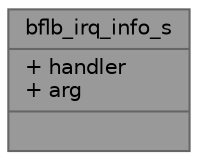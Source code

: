 digraph "bflb_irq_info_s"
{
 // LATEX_PDF_SIZE
  bgcolor="transparent";
  edge [fontname=Helvetica,fontsize=10,labelfontname=Helvetica,labelfontsize=10];
  node [fontname=Helvetica,fontsize=10,shape=box,height=0.2,width=0.4];
  Node1 [shape=record,label="{bflb_irq_info_s\n|+ handler\l+ arg\l|}",height=0.2,width=0.4,color="gray40", fillcolor="grey60", style="filled", fontcolor="black",tooltip="IRQ configuration structure"];
}
